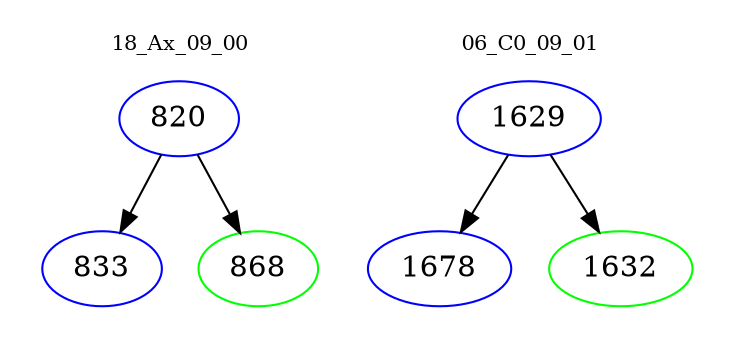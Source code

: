 digraph{
subgraph cluster_0 {
color = white
label = "18_Ax_09_00";
fontsize=10;
T0_820 [label="820", color="blue"]
T0_820 -> T0_833 [color="black"]
T0_833 [label="833", color="blue"]
T0_820 -> T0_868 [color="black"]
T0_868 [label="868", color="green"]
}
subgraph cluster_1 {
color = white
label = "06_C0_09_01";
fontsize=10;
T1_1629 [label="1629", color="blue"]
T1_1629 -> T1_1678 [color="black"]
T1_1678 [label="1678", color="blue"]
T1_1629 -> T1_1632 [color="black"]
T1_1632 [label="1632", color="green"]
}
}
